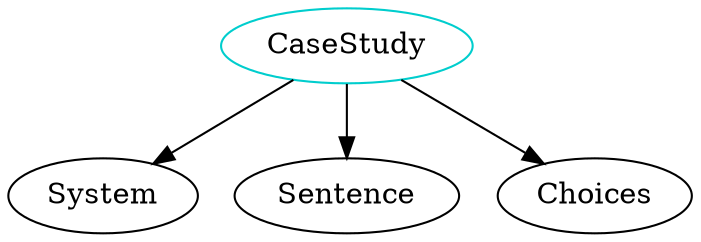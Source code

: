 digraph casestudy{
CaseStudy	[shape=oval, color=cyan3, label="CaseStudy"];
CaseStudy -> System;
CaseStudy -> Sentence;
CaseStudy -> Choices;
}
